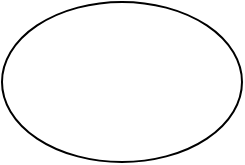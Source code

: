 <mxfile version="13.7.5" type="github">
  <diagram id="-cpqlj-TZVkSk0wQKbo4" name="Page-1">
    <mxGraphModel dx="896" dy="549" grid="1" gridSize="10" guides="1" tooltips="1" connect="1" arrows="1" fold="1" page="1" pageScale="1" pageWidth="827" pageHeight="1169" math="0" shadow="0">
      <root>
        <mxCell id="0" />
        <mxCell id="1" parent="0" />
        <mxCell id="i1fIAWE8aU-d3K3DPCOH-1" value="" style="ellipse;whiteSpace=wrap;html=1;" parent="1" vertex="1">
          <mxGeometry x="310" y="110" width="120" height="80" as="geometry" />
        </mxCell>
      </root>
    </mxGraphModel>
  </diagram>
</mxfile>
